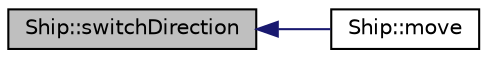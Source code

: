 digraph "Ship::switchDirection"
{
  edge [fontname="Helvetica",fontsize="10",labelfontname="Helvetica",labelfontsize="10"];
  node [fontname="Helvetica",fontsize="10",shape=record];
  rankdir="LR";
  Node1 [label="Ship::switchDirection",height=0.2,width=0.4,color="black", fillcolor="grey75", style="filled", fontcolor="black"];
  Node1 -> Node2 [dir="back",color="midnightblue",fontsize="10",style="solid",fontname="Helvetica"];
  Node2 [label="Ship::move",height=0.2,width=0.4,color="black", fillcolor="white", style="filled",URL="$classShip.html#acf829e42a8df879a2cfa705d3527cd1a",tooltip="move() function inherited from MovingEntity Moves the ShootingMovingEntity as defined by the derived ..."];
}

